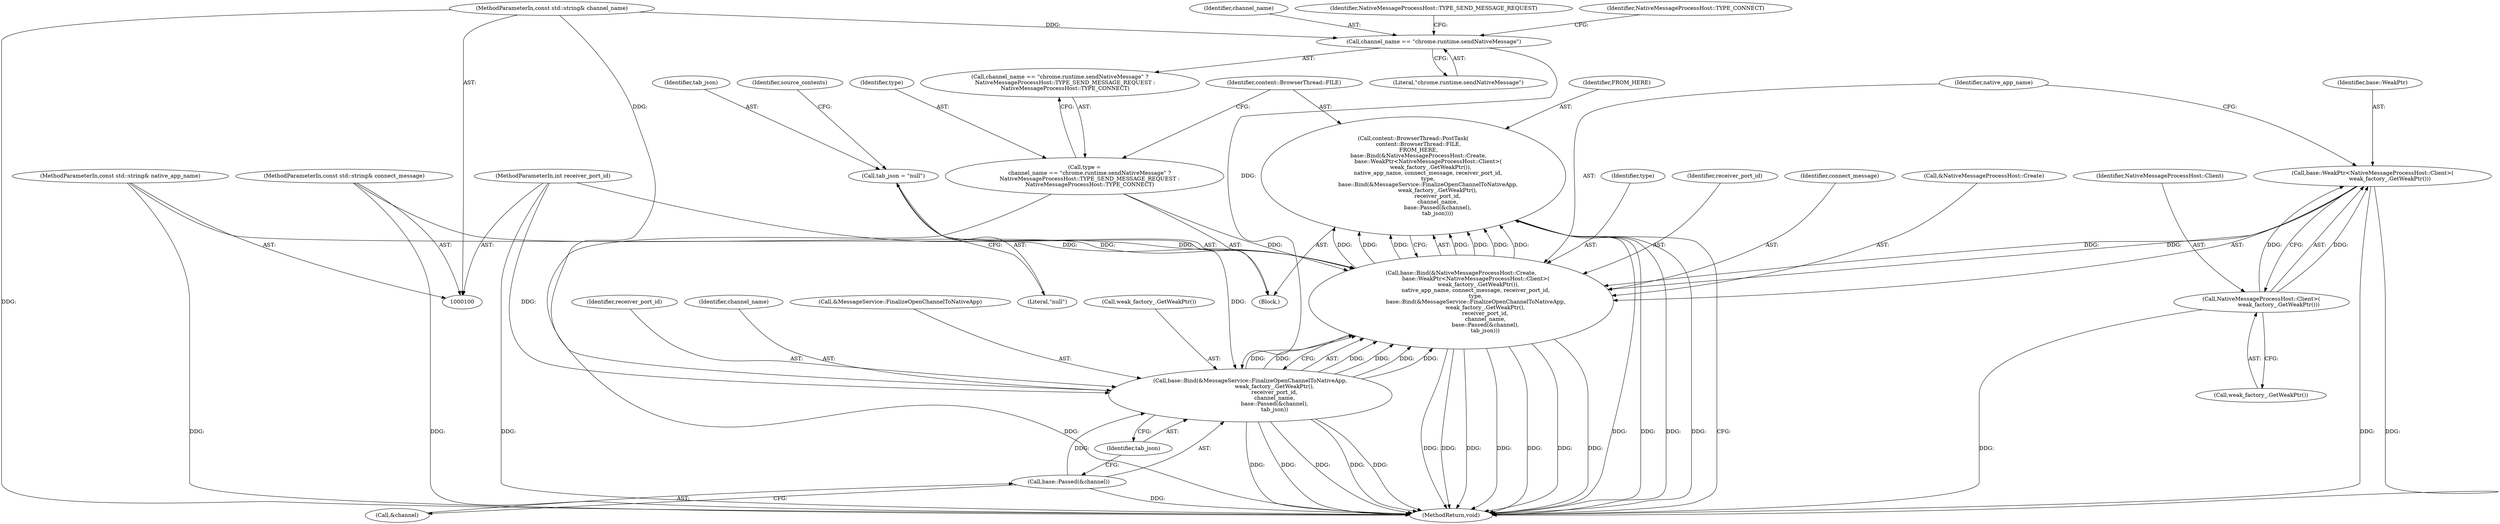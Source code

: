 digraph "0_Chrome_f7ae1f7a918f1973dca241a7a23169906eaf4fe3_0@API" {
"1000149" [label="(Call,content::BrowserThread::PostTask(\n      content::BrowserThread::FILE,\n      FROM_HERE,\n      base::Bind(&NativeMessageProcessHost::Create,\n                 base::WeakPtr<NativeMessageProcessHost::Client>(\n                    weak_factory_.GetWeakPtr()),\n                 native_app_name, connect_message, receiver_port_id,\n                 type,\n                 base::Bind(&MessageService::FinalizeOpenChannelToNativeApp,\n                            weak_factory_.GetWeakPtr(),\n                            receiver_port_id,\n                            channel_name,\n                            base::Passed(&channel),\n                            tab_json))))"];
"1000152" [label="(Call,base::Bind(&NativeMessageProcessHost::Create,\n                 base::WeakPtr<NativeMessageProcessHost::Client>(\n                    weak_factory_.GetWeakPtr()),\n                 native_app_name, connect_message, receiver_port_id,\n                 type,\n                 base::Bind(&MessageService::FinalizeOpenChannelToNativeApp,\n                            weak_factory_.GetWeakPtr(),\n                            receiver_port_id,\n                            channel_name,\n                            base::Passed(&channel),\n                            tab_json)))"];
"1000155" [label="(Call,base::WeakPtr<NativeMessageProcessHost::Client>(\n                    weak_factory_.GetWeakPtr()))"];
"1000157" [label="(Call,NativeMessageProcessHost::Client>(\n                    weak_factory_.GetWeakPtr()))"];
"1000105" [label="(MethodParameterIn,const std::string& native_app_name)"];
"1000107" [label="(MethodParameterIn,const std::string& connect_message)"];
"1000164" [label="(Call,base::Bind(&MessageService::FinalizeOpenChannelToNativeApp,\n                            weak_factory_.GetWeakPtr(),\n                            receiver_port_id,\n                            channel_name,\n                            base::Passed(&channel),\n                            tab_json))"];
"1000103" [label="(MethodParameterIn,int receiver_port_id)"];
"1000144" [label="(Call,channel_name == \"chrome.runtime.sendNativeMessage\")"];
"1000106" [label="(MethodParameterIn,const std::string& channel_name)"];
"1000170" [label="(Call,base::Passed(&channel))"];
"1000125" [label="(Call,tab_json = \"null\")"];
"1000141" [label="(Call,type =\n      channel_name == \"chrome.runtime.sendNativeMessage\" ?\n      NativeMessageProcessHost::TYPE_SEND_MESSAGE_REQUEST :\n      NativeMessageProcessHost::TYPE_CONNECT)"];
"1000168" [label="(Identifier,receiver_port_id)"];
"1000142" [label="(Identifier,type)"];
"1000148" [label="(Identifier,NativeMessageProcessHost::TYPE_CONNECT)"];
"1000163" [label="(Identifier,type)"];
"1000149" [label="(Call,content::BrowserThread::PostTask(\n      content::BrowserThread::FILE,\n      FROM_HERE,\n      base::Bind(&NativeMessageProcessHost::Create,\n                 base::WeakPtr<NativeMessageProcessHost::Client>(\n                    weak_factory_.GetWeakPtr()),\n                 native_app_name, connect_message, receiver_port_id,\n                 type,\n                 base::Bind(&MessageService::FinalizeOpenChannelToNativeApp,\n                            weak_factory_.GetWeakPtr(),\n                            receiver_port_id,\n                            channel_name,\n                            base::Passed(&channel),\n                            tab_json))))"];
"1000155" [label="(Call,base::WeakPtr<NativeMessageProcessHost::Client>(\n                    weak_factory_.GetWeakPtr()))"];
"1000169" [label="(Identifier,channel_name)"];
"1000174" [label="(MethodReturn,void)"];
"1000108" [label="(Block,)"];
"1000170" [label="(Call,base::Passed(&channel))"];
"1000171" [label="(Call,&channel)"];
"1000152" [label="(Call,base::Bind(&NativeMessageProcessHost::Create,\n                 base::WeakPtr<NativeMessageProcessHost::Client>(\n                    weak_factory_.GetWeakPtr()),\n                 native_app_name, connect_message, receiver_port_id,\n                 type,\n                 base::Bind(&MessageService::FinalizeOpenChannelToNativeApp,\n                            weak_factory_.GetWeakPtr(),\n                            receiver_port_id,\n                            channel_name,\n                            base::Passed(&channel),\n                            tab_json)))"];
"1000159" [label="(Call,weak_factory_.GetWeakPtr())"];
"1000162" [label="(Identifier,receiver_port_id)"];
"1000145" [label="(Identifier,channel_name)"];
"1000161" [label="(Identifier,connect_message)"];
"1000151" [label="(Identifier,FROM_HERE)"];
"1000125" [label="(Call,tab_json = \"null\")"];
"1000153" [label="(Call,&NativeMessageProcessHost::Create)"];
"1000144" [label="(Call,channel_name == \"chrome.runtime.sendNativeMessage\")"];
"1000143" [label="(Call,channel_name == \"chrome.runtime.sendNativeMessage\" ?\n      NativeMessageProcessHost::TYPE_SEND_MESSAGE_REQUEST :\n      NativeMessageProcessHost::TYPE_CONNECT)"];
"1000150" [label="(Identifier,content::BrowserThread::FILE)"];
"1000160" [label="(Identifier,native_app_name)"];
"1000107" [label="(MethodParameterIn,const std::string& connect_message)"];
"1000164" [label="(Call,base::Bind(&MessageService::FinalizeOpenChannelToNativeApp,\n                            weak_factory_.GetWeakPtr(),\n                            receiver_port_id,\n                            channel_name,\n                            base::Passed(&channel),\n                            tab_json))"];
"1000173" [label="(Identifier,tab_json)"];
"1000127" [label="(Literal,\"null\")"];
"1000165" [label="(Call,&MessageService::FinalizeOpenChannelToNativeApp)"];
"1000146" [label="(Literal,\"chrome.runtime.sendNativeMessage\")"];
"1000141" [label="(Call,type =\n      channel_name == \"chrome.runtime.sendNativeMessage\" ?\n      NativeMessageProcessHost::TYPE_SEND_MESSAGE_REQUEST :\n      NativeMessageProcessHost::TYPE_CONNECT)"];
"1000156" [label="(Identifier,base::WeakPtr)"];
"1000106" [label="(MethodParameterIn,const std::string& channel_name)"];
"1000105" [label="(MethodParameterIn,const std::string& native_app_name)"];
"1000158" [label="(Identifier,NativeMessageProcessHost::Client)"];
"1000103" [label="(MethodParameterIn,int receiver_port_id)"];
"1000147" [label="(Identifier,NativeMessageProcessHost::TYPE_SEND_MESSAGE_REQUEST)"];
"1000126" [label="(Identifier,tab_json)"];
"1000167" [label="(Call,weak_factory_.GetWeakPtr())"];
"1000157" [label="(Call,NativeMessageProcessHost::Client>(\n                    weak_factory_.GetWeakPtr()))"];
"1000129" [label="(Identifier,source_contents)"];
"1000149" -> "1000108"  [label="AST: "];
"1000149" -> "1000152"  [label="CFG: "];
"1000150" -> "1000149"  [label="AST: "];
"1000151" -> "1000149"  [label="AST: "];
"1000152" -> "1000149"  [label="AST: "];
"1000174" -> "1000149"  [label="CFG: "];
"1000149" -> "1000174"  [label="DDG: "];
"1000149" -> "1000174"  [label="DDG: "];
"1000149" -> "1000174"  [label="DDG: "];
"1000149" -> "1000174"  [label="DDG: "];
"1000152" -> "1000149"  [label="DDG: "];
"1000152" -> "1000149"  [label="DDG: "];
"1000152" -> "1000149"  [label="DDG: "];
"1000152" -> "1000149"  [label="DDG: "];
"1000152" -> "1000149"  [label="DDG: "];
"1000152" -> "1000149"  [label="DDG: "];
"1000152" -> "1000149"  [label="DDG: "];
"1000152" -> "1000164"  [label="CFG: "];
"1000153" -> "1000152"  [label="AST: "];
"1000155" -> "1000152"  [label="AST: "];
"1000160" -> "1000152"  [label="AST: "];
"1000161" -> "1000152"  [label="AST: "];
"1000162" -> "1000152"  [label="AST: "];
"1000163" -> "1000152"  [label="AST: "];
"1000164" -> "1000152"  [label="AST: "];
"1000152" -> "1000174"  [label="DDG: "];
"1000152" -> "1000174"  [label="DDG: "];
"1000152" -> "1000174"  [label="DDG: "];
"1000152" -> "1000174"  [label="DDG: "];
"1000152" -> "1000174"  [label="DDG: "];
"1000152" -> "1000174"  [label="DDG: "];
"1000152" -> "1000174"  [label="DDG: "];
"1000155" -> "1000152"  [label="DDG: "];
"1000155" -> "1000152"  [label="DDG: "];
"1000105" -> "1000152"  [label="DDG: "];
"1000107" -> "1000152"  [label="DDG: "];
"1000164" -> "1000152"  [label="DDG: "];
"1000164" -> "1000152"  [label="DDG: "];
"1000164" -> "1000152"  [label="DDG: "];
"1000164" -> "1000152"  [label="DDG: "];
"1000164" -> "1000152"  [label="DDG: "];
"1000164" -> "1000152"  [label="DDG: "];
"1000103" -> "1000152"  [label="DDG: "];
"1000141" -> "1000152"  [label="DDG: "];
"1000155" -> "1000157"  [label="CFG: "];
"1000156" -> "1000155"  [label="AST: "];
"1000157" -> "1000155"  [label="AST: "];
"1000160" -> "1000155"  [label="CFG: "];
"1000155" -> "1000174"  [label="DDG: "];
"1000155" -> "1000174"  [label="DDG: "];
"1000157" -> "1000155"  [label="DDG: "];
"1000157" -> "1000155"  [label="DDG: "];
"1000157" -> "1000159"  [label="CFG: "];
"1000158" -> "1000157"  [label="AST: "];
"1000159" -> "1000157"  [label="AST: "];
"1000157" -> "1000174"  [label="DDG: "];
"1000105" -> "1000100"  [label="AST: "];
"1000105" -> "1000174"  [label="DDG: "];
"1000107" -> "1000100"  [label="AST: "];
"1000107" -> "1000174"  [label="DDG: "];
"1000164" -> "1000173"  [label="CFG: "];
"1000165" -> "1000164"  [label="AST: "];
"1000167" -> "1000164"  [label="AST: "];
"1000168" -> "1000164"  [label="AST: "];
"1000169" -> "1000164"  [label="AST: "];
"1000170" -> "1000164"  [label="AST: "];
"1000173" -> "1000164"  [label="AST: "];
"1000164" -> "1000174"  [label="DDG: "];
"1000164" -> "1000174"  [label="DDG: "];
"1000164" -> "1000174"  [label="DDG: "];
"1000164" -> "1000174"  [label="DDG: "];
"1000164" -> "1000174"  [label="DDG: "];
"1000103" -> "1000164"  [label="DDG: "];
"1000144" -> "1000164"  [label="DDG: "];
"1000106" -> "1000164"  [label="DDG: "];
"1000170" -> "1000164"  [label="DDG: "];
"1000125" -> "1000164"  [label="DDG: "];
"1000103" -> "1000100"  [label="AST: "];
"1000103" -> "1000174"  [label="DDG: "];
"1000144" -> "1000143"  [label="AST: "];
"1000144" -> "1000146"  [label="CFG: "];
"1000145" -> "1000144"  [label="AST: "];
"1000146" -> "1000144"  [label="AST: "];
"1000147" -> "1000144"  [label="CFG: "];
"1000148" -> "1000144"  [label="CFG: "];
"1000106" -> "1000144"  [label="DDG: "];
"1000106" -> "1000100"  [label="AST: "];
"1000106" -> "1000174"  [label="DDG: "];
"1000170" -> "1000171"  [label="CFG: "];
"1000171" -> "1000170"  [label="AST: "];
"1000173" -> "1000170"  [label="CFG: "];
"1000170" -> "1000174"  [label="DDG: "];
"1000125" -> "1000108"  [label="AST: "];
"1000125" -> "1000127"  [label="CFG: "];
"1000126" -> "1000125"  [label="AST: "];
"1000127" -> "1000125"  [label="AST: "];
"1000129" -> "1000125"  [label="CFG: "];
"1000141" -> "1000108"  [label="AST: "];
"1000141" -> "1000143"  [label="CFG: "];
"1000142" -> "1000141"  [label="AST: "];
"1000143" -> "1000141"  [label="AST: "];
"1000150" -> "1000141"  [label="CFG: "];
"1000141" -> "1000174"  [label="DDG: "];
}
